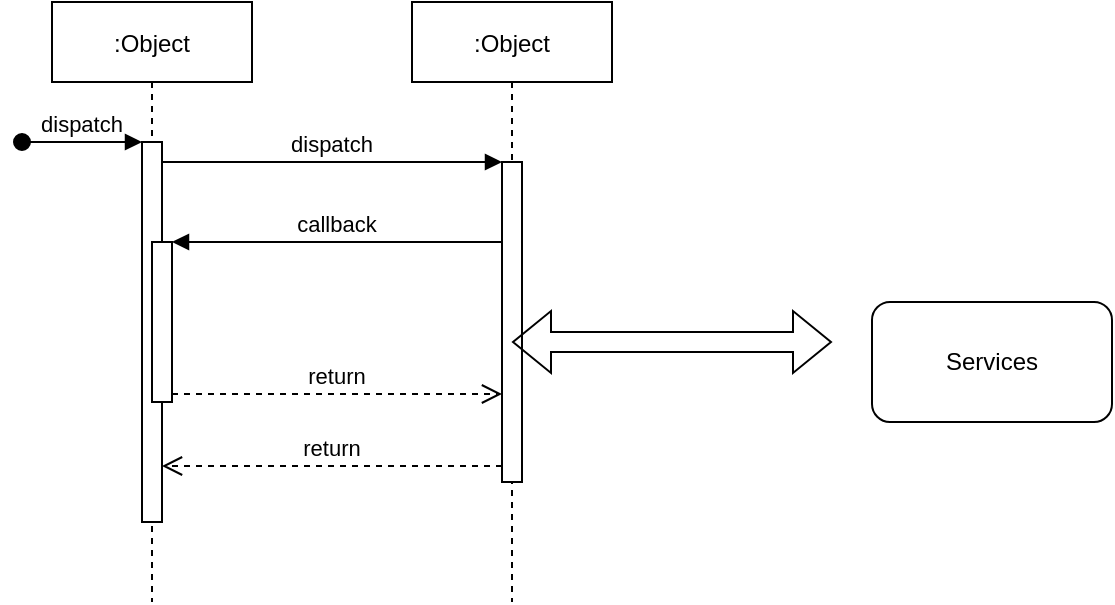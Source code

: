 <mxfile version="16.0.3" type="github" pages="2">
  <diagram id="kgpKYQtTHZ0yAKxKKP6v" name="Page-1">
    <mxGraphModel dx="1102" dy="702" grid="1" gridSize="10" guides="1" tooltips="1" connect="1" arrows="1" fold="1" page="1" pageScale="1" pageWidth="850" pageHeight="1100" math="0" shadow="0">
      <root>
        <mxCell id="0" />
        <mxCell id="1" parent="0" />
        <mxCell id="3nuBFxr9cyL0pnOWT2aG-1" value=":Object" style="shape=umlLifeline;perimeter=lifelinePerimeter;container=1;collapsible=0;recursiveResize=0;rounded=0;shadow=0;strokeWidth=1;" parent="1" vertex="1">
          <mxGeometry x="120" y="80" width="100" height="300" as="geometry" />
        </mxCell>
        <mxCell id="3nuBFxr9cyL0pnOWT2aG-2" value="" style="points=[];perimeter=orthogonalPerimeter;rounded=0;shadow=0;strokeWidth=1;" parent="3nuBFxr9cyL0pnOWT2aG-1" vertex="1">
          <mxGeometry x="45" y="70" width="10" height="190" as="geometry" />
        </mxCell>
        <mxCell id="3nuBFxr9cyL0pnOWT2aG-3" value="dispatch" style="verticalAlign=bottom;startArrow=oval;endArrow=block;startSize=8;shadow=0;strokeWidth=1;" parent="3nuBFxr9cyL0pnOWT2aG-1" target="3nuBFxr9cyL0pnOWT2aG-2" edge="1">
          <mxGeometry relative="1" as="geometry">
            <mxPoint x="-15" y="70" as="sourcePoint" />
          </mxGeometry>
        </mxCell>
        <mxCell id="3nuBFxr9cyL0pnOWT2aG-4" value="" style="points=[];perimeter=orthogonalPerimeter;rounded=0;shadow=0;strokeWidth=1;" parent="3nuBFxr9cyL0pnOWT2aG-1" vertex="1">
          <mxGeometry x="50" y="120" width="10" height="80" as="geometry" />
        </mxCell>
        <mxCell id="3nuBFxr9cyL0pnOWT2aG-5" value=":Object" style="shape=umlLifeline;perimeter=lifelinePerimeter;container=1;collapsible=0;recursiveResize=0;rounded=0;shadow=0;strokeWidth=1;" parent="1" vertex="1">
          <mxGeometry x="300" y="80" width="100" height="300" as="geometry" />
        </mxCell>
        <mxCell id="3nuBFxr9cyL0pnOWT2aG-6" value="" style="points=[];perimeter=orthogonalPerimeter;rounded=0;shadow=0;strokeWidth=1;" parent="3nuBFxr9cyL0pnOWT2aG-5" vertex="1">
          <mxGeometry x="45" y="80" width="10" height="160" as="geometry" />
        </mxCell>
        <mxCell id="3nuBFxr9cyL0pnOWT2aG-7" value="return" style="verticalAlign=bottom;endArrow=open;dashed=1;endSize=8;exitX=0;exitY=0.95;shadow=0;strokeWidth=1;" parent="1" source="3nuBFxr9cyL0pnOWT2aG-6" target="3nuBFxr9cyL0pnOWT2aG-2" edge="1">
          <mxGeometry relative="1" as="geometry">
            <mxPoint x="275" y="236" as="targetPoint" />
          </mxGeometry>
        </mxCell>
        <mxCell id="3nuBFxr9cyL0pnOWT2aG-8" value="dispatch" style="verticalAlign=bottom;endArrow=block;entryX=0;entryY=0;shadow=0;strokeWidth=1;" parent="1" source="3nuBFxr9cyL0pnOWT2aG-2" target="3nuBFxr9cyL0pnOWT2aG-6" edge="1">
          <mxGeometry relative="1" as="geometry">
            <mxPoint x="275" y="160" as="sourcePoint" />
          </mxGeometry>
        </mxCell>
        <mxCell id="3nuBFxr9cyL0pnOWT2aG-9" value="callback" style="verticalAlign=bottom;endArrow=block;entryX=1;entryY=0;shadow=0;strokeWidth=1;" parent="1" source="3nuBFxr9cyL0pnOWT2aG-6" target="3nuBFxr9cyL0pnOWT2aG-4" edge="1">
          <mxGeometry relative="1" as="geometry">
            <mxPoint x="240" y="200" as="sourcePoint" />
          </mxGeometry>
        </mxCell>
        <mxCell id="3nuBFxr9cyL0pnOWT2aG-10" value="return" style="verticalAlign=bottom;endArrow=open;dashed=1;endSize=8;exitX=1;exitY=0.95;shadow=0;strokeWidth=1;" parent="1" source="3nuBFxr9cyL0pnOWT2aG-4" target="3nuBFxr9cyL0pnOWT2aG-6" edge="1">
          <mxGeometry relative="1" as="geometry">
            <mxPoint x="240" y="257" as="targetPoint" />
          </mxGeometry>
        </mxCell>
        <mxCell id="Z2snpi4EfTXyQxMKg1e2-1" value="Services" style="rounded=1;whiteSpace=wrap;html=1;" vertex="1" parent="1">
          <mxGeometry x="530" y="230" width="120" height="60" as="geometry" />
        </mxCell>
        <mxCell id="Z2snpi4EfTXyQxMKg1e2-2" value="" style="shape=flexArrow;endArrow=classic;startArrow=classic;html=1;rounded=0;" edge="1" parent="1" source="3nuBFxr9cyL0pnOWT2aG-5">
          <mxGeometry width="100" height="100" relative="1" as="geometry">
            <mxPoint x="410" y="350" as="sourcePoint" />
            <mxPoint x="510" y="250" as="targetPoint" />
          </mxGeometry>
        </mxCell>
      </root>
    </mxGraphModel>
  </diagram>
  <diagram id="BNDNIBgnkVHwTIL4z4A4" name="Page-2">
    <mxGraphModel dx="1102" dy="702" grid="1" gridSize="10" guides="1" tooltips="1" connect="1" arrows="1" fold="1" page="1" pageScale="1" pageWidth="850" pageHeight="1100" math="0" shadow="0">
      <root>
        <mxCell id="UArAtFuvPNp0VX5-aq98-0" />
        <mxCell id="UArAtFuvPNp0VX5-aq98-1" parent="UArAtFuvPNp0VX5-aq98-0" />
        <mxCell id="UArAtFuvPNp0VX5-aq98-4" value="" style="edgeStyle=orthogonalEdgeStyle;rounded=0;orthogonalLoop=1;jettySize=auto;html=1;" edge="1" parent="UArAtFuvPNp0VX5-aq98-1" source="UArAtFuvPNp0VX5-aq98-2" target="UArAtFuvPNp0VX5-aq98-3">
          <mxGeometry relative="1" as="geometry" />
        </mxCell>
        <mxCell id="UArAtFuvPNp0VX5-aq98-6" value="" style="edgeStyle=orthogonalEdgeStyle;rounded=0;orthogonalLoop=1;jettySize=auto;html=1;" edge="1" parent="UArAtFuvPNp0VX5-aq98-1" source="UArAtFuvPNp0VX5-aq98-2" target="UArAtFuvPNp0VX5-aq98-5">
          <mxGeometry relative="1" as="geometry" />
        </mxCell>
        <mxCell id="UArAtFuvPNp0VX5-aq98-10" value="" style="edgeStyle=orthogonalEdgeStyle;rounded=0;orthogonalLoop=1;jettySize=auto;html=1;" edge="1" parent="UArAtFuvPNp0VX5-aq98-1" source="UArAtFuvPNp0VX5-aq98-2" target="UArAtFuvPNp0VX5-aq98-9">
          <mxGeometry relative="1" as="geometry" />
        </mxCell>
        <mxCell id="UArAtFuvPNp0VX5-aq98-11" value="" style="edgeStyle=orthogonalEdgeStyle;rounded=0;orthogonalLoop=1;jettySize=auto;html=1;" edge="1" parent="UArAtFuvPNp0VX5-aq98-1" source="UArAtFuvPNp0VX5-aq98-2" target="UArAtFuvPNp0VX5-aq98-9">
          <mxGeometry relative="1" as="geometry" />
        </mxCell>
        <mxCell id="UArAtFuvPNp0VX5-aq98-2" value="Administrator" style="shape=umlActor;verticalLabelPosition=bottom;verticalAlign=top;html=1;outlineConnect=0;" vertex="1" parent="UArAtFuvPNp0VX5-aq98-1">
          <mxGeometry x="410" y="330" width="30" height="60" as="geometry" />
        </mxCell>
        <mxCell id="UArAtFuvPNp0VX5-aq98-8" value="" style="edgeStyle=orthogonalEdgeStyle;rounded=0;orthogonalLoop=1;jettySize=auto;html=1;" edge="1" parent="UArAtFuvPNp0VX5-aq98-1" source="UArAtFuvPNp0VX5-aq98-3" target="UArAtFuvPNp0VX5-aq98-7">
          <mxGeometry relative="1" as="geometry" />
        </mxCell>
        <mxCell id="UArAtFuvPNp0VX5-aq98-3" value="Broker" style="shape=umlActor;verticalLabelPosition=bottom;verticalAlign=top;html=1;outlineConnect=0;" vertex="1" parent="UArAtFuvPNp0VX5-aq98-1">
          <mxGeometry x="200" y="350" width="30" height="60" as="geometry" />
        </mxCell>
        <mxCell id="UArAtFuvPNp0VX5-aq98-5" value="" style="shape=singleArrow;whiteSpace=wrap;html=1;arrowWidth=0.4;arrowSize=0.4;verticalAlign=top;" vertex="1" parent="UArAtFuvPNp0VX5-aq98-1">
          <mxGeometry x="510" y="330" width="80" height="60" as="geometry" />
        </mxCell>
        <mxCell id="UArAtFuvPNp0VX5-aq98-7" value="Users&lt;br&gt;" style="shape=umlActor;verticalLabelPosition=bottom;verticalAlign=top;html=1;outlineConnect=0;" vertex="1" parent="UArAtFuvPNp0VX5-aq98-1">
          <mxGeometry x="200" y="490" width="30" height="60" as="geometry" />
        </mxCell>
        <mxCell id="UArAtFuvPNp0VX5-aq98-9" value="" style="ellipse;whiteSpace=wrap;html=1;verticalAlign=top;" vertex="1" parent="UArAtFuvPNp0VX5-aq98-1">
          <mxGeometry x="365" y="470" width="120" height="60" as="geometry" />
        </mxCell>
        <mxCell id="UArAtFuvPNp0VX5-aq98-12" value="Uses access" style="text;html=1;align=center;verticalAlign=middle;resizable=0;points=[];autosize=1;strokeColor=none;fillColor=none;" vertex="1" parent="UArAtFuvPNp0VX5-aq98-1">
          <mxGeometry x="365" y="500" width="80" height="20" as="geometry" />
        </mxCell>
      </root>
    </mxGraphModel>
  </diagram>
</mxfile>
